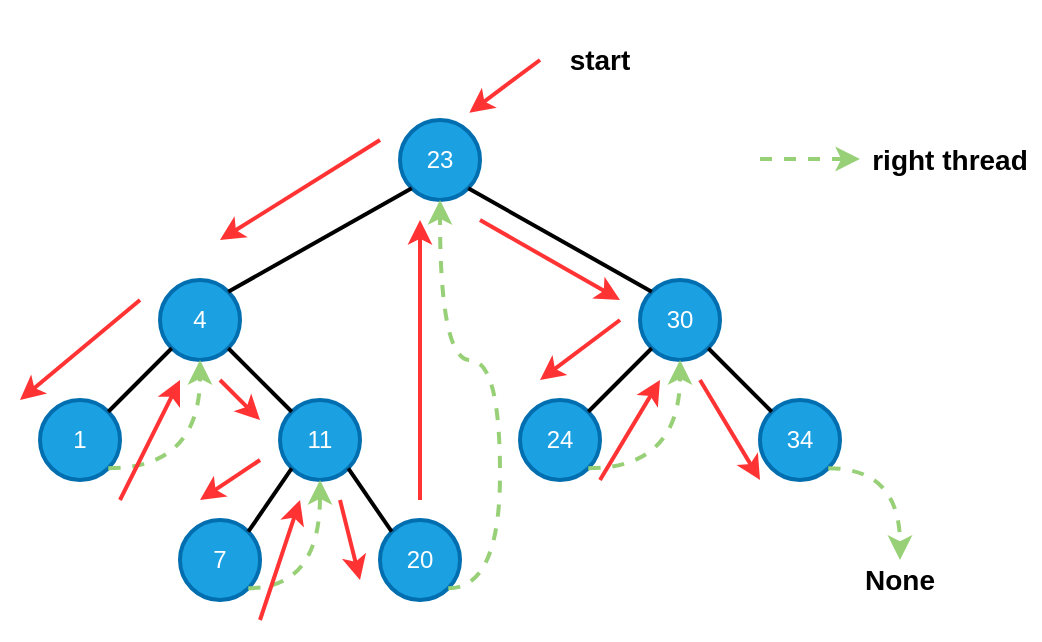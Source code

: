 <mxfile version="13.1.3" pages="2">
    <diagram id="6hGFLwfOUW9BJ-s0fimq" name="preorder">
        <mxGraphModel dx="1770" dy="1010" grid="1" gridSize="10" guides="1" tooltips="1" connect="1" arrows="1" fold="1" page="1" pageScale="1" pageWidth="827" pageHeight="1169" math="0" shadow="0">
            <root>
                <mxCell id="0"/>
                <mxCell id="1" parent="0"/>
                <mxCell id="XMBDsQJKlttAyk0Cvsbs-47" value="" style="rounded=0;whiteSpace=wrap;html=1;fillColor=#FFFFFF;strokeColor=none;" vertex="1" parent="1">
                    <mxGeometry x="120" y="40" width="520" height="320" as="geometry"/>
                </mxCell>
                <mxCell id="2" value="23" style="ellipse;whiteSpace=wrap;html=1;aspect=fixed;strokeColor=#006EAF;strokeWidth=2;fillColor=#1ba1e2;fontColor=#ffffff;" vertex="1" parent="1">
                    <mxGeometry x="320" y="100" width="40" height="40" as="geometry"/>
                </mxCell>
                <mxCell id="3" value="4&lt;span style=&quot;color: rgba(0 , 0 , 0 , 0) ; font-family: monospace ; font-size: 0px&quot;&gt;%3CmxGraphModel%3E%3Croot%3E%3CmxCell%20id%3D%220%22%2F%3E%3CmxCell%20id%3D%221%22%20parent%3D%220%22%2F%3E%3CmxCell%20id%3D%222%22%20value%3D%2223%22%20style%3D%22ellipse%3BwhiteSpace%3Dwrap%3Bhtml%3D1%3Baspect%3Dfixed%3BstrokeColor%3D%23006EAF%3BstrokeWidth%3D2%3BfillColor%3D%231ba1e2%3BfontColor%3D%23ffffff%3B%22%20vertex%3D%221%22%20parent%3D%221%22%3E%3CmxGeometry%20x%3D%22320%22%20y%3D%22120%22%20width%3D%2240%22%20height%3D%2240%22%20as%3D%22geometry%22%2F%3E%3C%2FmxCell%3E%3C%2Froot%3E%3C%2FmxGraphModel%3E&lt;/span&gt;" style="ellipse;whiteSpace=wrap;html=1;aspect=fixed;strokeColor=#006EAF;strokeWidth=2;fillColor=#1ba1e2;fontColor=#ffffff;" vertex="1" parent="1">
                    <mxGeometry x="200" y="180" width="40" height="40" as="geometry"/>
                </mxCell>
                <mxCell id="4" value="30" style="ellipse;whiteSpace=wrap;html=1;aspect=fixed;strokeColor=#006EAF;strokeWidth=2;fillColor=#1ba1e2;fontColor=#ffffff;" vertex="1" parent="1">
                    <mxGeometry x="440" y="180" width="40" height="40" as="geometry"/>
                </mxCell>
                <mxCell id="5" value="1" style="ellipse;whiteSpace=wrap;html=1;aspect=fixed;strokeColor=#006EAF;strokeWidth=2;fillColor=#1ba1e2;fontColor=#ffffff;" vertex="1" parent="1">
                    <mxGeometry x="140" y="240" width="40" height="40" as="geometry"/>
                </mxCell>
                <mxCell id="6" value="11" style="ellipse;whiteSpace=wrap;html=1;aspect=fixed;strokeColor=#006EAF;strokeWidth=2;fillColor=#1ba1e2;fontColor=#ffffff;" vertex="1" parent="1">
                    <mxGeometry x="260" y="240" width="40" height="40" as="geometry"/>
                </mxCell>
                <mxCell id="7" value="24" style="ellipse;whiteSpace=wrap;html=1;aspect=fixed;strokeColor=#006EAF;strokeWidth=2;fillColor=#1ba1e2;fontColor=#ffffff;" vertex="1" parent="1">
                    <mxGeometry x="380" y="240" width="40" height="40" as="geometry"/>
                </mxCell>
                <mxCell id="8" value="34" style="ellipse;whiteSpace=wrap;html=1;aspect=fixed;strokeColor=#006EAF;strokeWidth=2;fillColor=#1ba1e2;fontColor=#ffffff;" vertex="1" parent="1">
                    <mxGeometry x="500" y="240" width="40" height="40" as="geometry"/>
                </mxCell>
                <mxCell id="9" value="7" style="ellipse;whiteSpace=wrap;html=1;aspect=fixed;strokeColor=#006EAF;strokeWidth=2;fillColor=#1ba1e2;fontColor=#ffffff;" vertex="1" parent="1">
                    <mxGeometry x="210" y="300" width="40" height="40" as="geometry"/>
                </mxCell>
                <mxCell id="10" value="20" style="ellipse;whiteSpace=wrap;html=1;aspect=fixed;strokeColor=#006EAF;strokeWidth=2;fillColor=#1ba1e2;fontColor=#ffffff;" vertex="1" parent="1">
                    <mxGeometry x="310" y="300" width="40" height="40" as="geometry"/>
                </mxCell>
                <mxCell id="11" value="" style="endArrow=none;html=1;strokeColor=#000000;strokeWidth=2;entryX=0;entryY=1;entryDx=0;entryDy=0;exitX=1;exitY=0;exitDx=0;exitDy=0;" edge="1" parent="1" source="3" target="2">
                    <mxGeometry width="50" height="50" relative="1" as="geometry">
                        <mxPoint x="400" y="510" as="sourcePoint"/>
                        <mxPoint x="450" y="460" as="targetPoint"/>
                    </mxGeometry>
                </mxCell>
                <mxCell id="12" value="" style="endArrow=none;html=1;strokeColor=#000000;strokeWidth=2;entryX=1;entryY=1;entryDx=0;entryDy=0;exitX=0;exitY=0;exitDx=0;exitDy=0;" edge="1" parent="1" source="4" target="2">
                    <mxGeometry width="50" height="50" relative="1" as="geometry">
                        <mxPoint x="244.142" y="195.858" as="sourcePoint"/>
                        <mxPoint x="335.858" y="144.142" as="targetPoint"/>
                    </mxGeometry>
                </mxCell>
                <mxCell id="13" value="" style="endArrow=none;html=1;strokeColor=#000000;strokeWidth=2;exitX=0;exitY=1;exitDx=0;exitDy=0;entryX=1;entryY=0;entryDx=0;entryDy=0;" edge="1" parent="1" source="3" target="5">
                    <mxGeometry width="50" height="50" relative="1" as="geometry">
                        <mxPoint x="254.142" y="205.858" as="sourcePoint"/>
                        <mxPoint x="130" y="220" as="targetPoint"/>
                    </mxGeometry>
                </mxCell>
                <mxCell id="14" value="" style="endArrow=none;html=1;strokeColor=#000000;strokeWidth=2;entryX=1;entryY=1;entryDx=0;entryDy=0;exitX=0;exitY=0;exitDx=0;exitDy=0;" edge="1" parent="1" source="6" target="3">
                    <mxGeometry width="50" height="50" relative="1" as="geometry">
                        <mxPoint x="264.142" y="215.858" as="sourcePoint"/>
                        <mxPoint x="355.858" y="164.142" as="targetPoint"/>
                    </mxGeometry>
                </mxCell>
                <mxCell id="15" value="" style="endArrow=none;html=1;strokeColor=#000000;strokeWidth=2;entryX=0;entryY=1;entryDx=0;entryDy=0;exitX=1;exitY=0;exitDx=0;exitDy=0;" edge="1" parent="1" source="7" target="4">
                    <mxGeometry width="50" height="50" relative="1" as="geometry">
                        <mxPoint x="274.142" y="225.858" as="sourcePoint"/>
                        <mxPoint x="365.858" y="174.142" as="targetPoint"/>
                    </mxGeometry>
                </mxCell>
                <mxCell id="16" value="" style="endArrow=none;html=1;strokeColor=#000000;strokeWidth=2;entryX=1;entryY=1;entryDx=0;entryDy=0;exitX=0;exitY=0;exitDx=0;exitDy=0;" edge="1" parent="1" source="8" target="4">
                    <mxGeometry width="50" height="50" relative="1" as="geometry">
                        <mxPoint x="284.142" y="235.858" as="sourcePoint"/>
                        <mxPoint x="375.858" y="184.142" as="targetPoint"/>
                    </mxGeometry>
                </mxCell>
                <mxCell id="17" value="" style="endArrow=none;html=1;strokeColor=#000000;strokeWidth=2;entryX=1;entryY=1;entryDx=0;entryDy=0;exitX=0;exitY=0;exitDx=0;exitDy=0;" edge="1" parent="1" source="10" target="6">
                    <mxGeometry width="50" height="50" relative="1" as="geometry">
                        <mxPoint x="294.142" y="245.858" as="sourcePoint"/>
                        <mxPoint x="385.858" y="194.142" as="targetPoint"/>
                    </mxGeometry>
                </mxCell>
                <mxCell id="18" value="" style="endArrow=none;html=1;strokeColor=#000000;strokeWidth=2;entryX=1;entryY=0;entryDx=0;entryDy=0;exitX=0;exitY=1;exitDx=0;exitDy=0;" edge="1" parent="1" source="6" target="9">
                    <mxGeometry width="50" height="50" relative="1" as="geometry">
                        <mxPoint x="304.142" y="255.858" as="sourcePoint"/>
                        <mxPoint x="395.858" y="204.142" as="targetPoint"/>
                    </mxGeometry>
                </mxCell>
                <mxCell id="19" value="" style="endArrow=classic;html=1;curved=1;strokeColor=#97D077;strokeWidth=2;dashed=1;exitX=1;exitY=1;exitDx=0;exitDy=0;entryX=0.5;entryY=1;entryDx=0;entryDy=0;edgeStyle=orthogonalEdgeStyle;" edge="1" parent="1" source="5" target="3">
                    <mxGeometry width="50" height="50" relative="1" as="geometry">
                        <mxPoint x="390" y="530" as="sourcePoint"/>
                        <mxPoint x="440" y="480" as="targetPoint"/>
                    </mxGeometry>
                </mxCell>
                <mxCell id="20" value="" style="endArrow=classic;html=1;curved=1;strokeColor=#97D077;strokeWidth=2;dashed=1;exitX=1;exitY=1;exitDx=0;exitDy=0;entryX=0.5;entryY=1;entryDx=0;entryDy=0;edgeStyle=orthogonalEdgeStyle;" edge="1" parent="1" source="9" target="6">
                    <mxGeometry width="50" height="50" relative="1" as="geometry">
                        <mxPoint x="184.142" y="284.142" as="sourcePoint"/>
                        <mxPoint x="230" y="230" as="targetPoint"/>
                    </mxGeometry>
                </mxCell>
                <mxCell id="21" value="" style="endArrow=classic;html=1;curved=1;strokeColor=#97D077;strokeWidth=2;dashed=1;exitX=1;exitY=1;exitDx=0;exitDy=0;entryX=0.5;entryY=1;entryDx=0;entryDy=0;edgeStyle=orthogonalEdgeStyle;" edge="1" parent="1" source="10" target="2">
                    <mxGeometry width="50" height="50" relative="1" as="geometry">
                        <mxPoint x="194.142" y="294.142" as="sourcePoint"/>
                        <mxPoint x="240" y="240" as="targetPoint"/>
                        <Array as="points">
                            <mxPoint x="370" y="334"/>
                            <mxPoint x="370" y="220"/>
                            <mxPoint x="340" y="220"/>
                        </Array>
                    </mxGeometry>
                </mxCell>
                <mxCell id="22" value="" style="endArrow=classic;html=1;curved=1;strokeColor=#97D077;strokeWidth=2;dashed=1;exitX=1;exitY=1;exitDx=0;exitDy=0;edgeStyle=orthogonalEdgeStyle;" edge="1" parent="1" source="7" target="4">
                    <mxGeometry width="50" height="50" relative="1" as="geometry">
                        <mxPoint x="204.142" y="304.142" as="sourcePoint"/>
                        <mxPoint x="250" y="250" as="targetPoint"/>
                    </mxGeometry>
                </mxCell>
                <mxCell id="23" value="" style="endArrow=classic;html=1;curved=1;strokeColor=#97D077;strokeWidth=2;dashed=1;exitX=1;exitY=1;exitDx=0;exitDy=0;edgeStyle=orthogonalEdgeStyle;entryX=0.5;entryY=0;entryDx=0;entryDy=0;" edge="1" parent="1" source="8" target="24">
                    <mxGeometry width="50" height="50" relative="1" as="geometry">
                        <mxPoint x="214.142" y="314.142" as="sourcePoint"/>
                        <mxPoint x="600" y="220" as="targetPoint"/>
                    </mxGeometry>
                </mxCell>
                <mxCell id="24" value="&lt;font color=&quot;#000000&quot; style=&quot;font-size: 14px&quot;&gt;&lt;b&gt;None&lt;/b&gt;&lt;/font&gt;" style="text;html=1;strokeColor=none;fillColor=none;align=center;verticalAlign=middle;whiteSpace=wrap;rounded=0;" vertex="1" parent="1">
                    <mxGeometry x="550" y="320" width="40" height="20" as="geometry"/>
                </mxCell>
                <mxCell id="25" value="" style="endArrow=classic;html=1;dashed=1;strokeColor=#97D077;strokeWidth=2;" edge="1" parent="1">
                    <mxGeometry width="50" height="50" relative="1" as="geometry">
                        <mxPoint x="500" y="119.5" as="sourcePoint"/>
                        <mxPoint x="550" y="119.5" as="targetPoint"/>
                    </mxGeometry>
                </mxCell>
                <mxCell id="26" value="&lt;font color=&quot;#000000&quot; style=&quot;font-size: 14px&quot;&gt;&lt;b&gt;right thread&lt;/b&gt;&lt;/font&gt;" style="text;html=1;strokeColor=none;fillColor=none;align=center;verticalAlign=middle;whiteSpace=wrap;rounded=0;" vertex="1" parent="1">
                    <mxGeometry x="550" y="110" width="90" height="20" as="geometry"/>
                </mxCell>
                <mxCell id="32" value="" style="endArrow=classic;html=1;strokeColor=#FF3333;strokeWidth=2;" edge="1" parent="1">
                    <mxGeometry width="50" height="50" relative="1" as="geometry">
                        <mxPoint x="310" y="110" as="sourcePoint"/>
                        <mxPoint x="230" y="160" as="targetPoint"/>
                    </mxGeometry>
                </mxCell>
                <mxCell id="33" value="" style="endArrow=classic;html=1;strokeColor=#FF3333;strokeWidth=2;" edge="1" parent="1">
                    <mxGeometry width="50" height="50" relative="1" as="geometry">
                        <mxPoint x="190" y="190" as="sourcePoint"/>
                        <mxPoint x="130" y="240" as="targetPoint"/>
                    </mxGeometry>
                </mxCell>
                <mxCell id="34" value="" style="endArrow=classic;html=1;strokeColor=#FF3333;strokeWidth=2;" edge="1" parent="1">
                    <mxGeometry width="50" height="50" relative="1" as="geometry">
                        <mxPoint x="180" y="290" as="sourcePoint"/>
                        <mxPoint x="210" y="230" as="targetPoint"/>
                    </mxGeometry>
                </mxCell>
                <mxCell id="35" value="" style="endArrow=classic;html=1;strokeColor=#FF3333;strokeWidth=2;" edge="1" parent="1">
                    <mxGeometry width="50" height="50" relative="1" as="geometry">
                        <mxPoint x="230" y="230" as="sourcePoint"/>
                        <mxPoint x="250" y="250" as="targetPoint"/>
                    </mxGeometry>
                </mxCell>
                <mxCell id="36" value="" style="endArrow=classic;html=1;strokeColor=#FF3333;strokeWidth=2;" edge="1" parent="1">
                    <mxGeometry width="50" height="50" relative="1" as="geometry">
                        <mxPoint x="250" y="270" as="sourcePoint"/>
                        <mxPoint x="220" y="290" as="targetPoint"/>
                    </mxGeometry>
                </mxCell>
                <mxCell id="37" value="" style="endArrow=classic;html=1;strokeColor=#FF3333;strokeWidth=2;" edge="1" parent="1">
                    <mxGeometry width="50" height="50" relative="1" as="geometry">
                        <mxPoint x="250" y="350" as="sourcePoint"/>
                        <mxPoint x="270" y="290" as="targetPoint"/>
                    </mxGeometry>
                </mxCell>
                <mxCell id="38" value="" style="endArrow=classic;html=1;strokeColor=#FF3333;strokeWidth=2;" edge="1" parent="1">
                    <mxGeometry width="50" height="50" relative="1" as="geometry">
                        <mxPoint x="290" y="290" as="sourcePoint"/>
                        <mxPoint x="300" y="330" as="targetPoint"/>
                    </mxGeometry>
                </mxCell>
                <mxCell id="39" value="" style="endArrow=classic;html=1;strokeColor=#FF3333;strokeWidth=2;" edge="1" parent="1">
                    <mxGeometry width="50" height="50" relative="1" as="geometry">
                        <mxPoint x="330" y="290" as="sourcePoint"/>
                        <mxPoint x="330" y="150" as="targetPoint"/>
                    </mxGeometry>
                </mxCell>
                <mxCell id="40" value="" style="endArrow=classic;html=1;strokeColor=#FF3333;strokeWidth=2;" edge="1" parent="1">
                    <mxGeometry width="50" height="50" relative="1" as="geometry">
                        <mxPoint x="360" y="150" as="sourcePoint"/>
                        <mxPoint x="430" y="190" as="targetPoint"/>
                    </mxGeometry>
                </mxCell>
                <mxCell id="41" value="" style="endArrow=classic;html=1;strokeColor=#FF3333;strokeWidth=2;" edge="1" parent="1">
                    <mxGeometry width="50" height="50" relative="1" as="geometry">
                        <mxPoint x="430" y="200" as="sourcePoint"/>
                        <mxPoint x="390" y="230" as="targetPoint"/>
                    </mxGeometry>
                </mxCell>
                <mxCell id="42" value="" style="endArrow=classic;html=1;strokeColor=#FF3333;strokeWidth=2;" edge="1" parent="1">
                    <mxGeometry width="50" height="50" relative="1" as="geometry">
                        <mxPoint x="420" y="280" as="sourcePoint"/>
                        <mxPoint x="450" y="230" as="targetPoint"/>
                    </mxGeometry>
                </mxCell>
                <mxCell id="43" value="" style="endArrow=classic;html=1;strokeColor=#FF3333;strokeWidth=2;entryX=0;entryY=1;entryDx=0;entryDy=0;entryPerimeter=0;" edge="1" parent="1" target="8">
                    <mxGeometry width="50" height="50" relative="1" as="geometry">
                        <mxPoint x="470" y="230" as="sourcePoint"/>
                        <mxPoint x="460" y="240" as="targetPoint"/>
                    </mxGeometry>
                </mxCell>
                <mxCell id="44" value="" style="endArrow=classic;html=1;strokeColor=#FF3333;strokeWidth=2;entryX=0.867;entryY=-0.092;entryDx=0;entryDy=0;entryPerimeter=0;" edge="1" parent="1" target="2">
                    <mxGeometry width="50" height="50" relative="1" as="geometry">
                        <mxPoint x="390" y="70" as="sourcePoint"/>
                        <mxPoint x="470" y="250" as="targetPoint"/>
                    </mxGeometry>
                </mxCell>
                <mxCell id="XMBDsQJKlttAyk0Cvsbs-46" value="&lt;font color=&quot;#000000&quot; style=&quot;font-size: 14px&quot;&gt;&lt;b&gt;start&lt;/b&gt;&lt;/font&gt;" style="text;html=1;strokeColor=none;fillColor=none;align=center;verticalAlign=middle;whiteSpace=wrap;rounded=0;" vertex="1" parent="1">
                    <mxGeometry x="400" y="60" width="40" height="20" as="geometry"/>
                </mxCell>
            </root>
        </mxGraphModel>
    </diagram>
    <diagram name="inorder" id="Z2FaZ4Iui_Gl63-B0gJs">
        <mxGraphModel dx="1770" dy="1010" grid="1" gridSize="10" guides="1" tooltips="1" connect="1" arrows="1" fold="1" page="1" pageScale="1" pageWidth="827" pageHeight="1169" math="0" shadow="0">
            <root>
                <mxCell id="vCxQM69sM6QQRekRNLpk-0"/>
                <mxCell id="vCxQM69sM6QQRekRNLpk-1" parent="vCxQM69sM6QQRekRNLpk-0"/>
                <mxCell id="vCxQM69sM6QQRekRNLpk-40" value="" style="rounded=0;whiteSpace=wrap;html=1;fillColor=#FFFFFF;strokeColor=none;" vertex="1" parent="vCxQM69sM6QQRekRNLpk-1">
                    <mxGeometry x="70" y="80" width="570" height="280" as="geometry"/>
                </mxCell>
                <mxCell id="vCxQM69sM6QQRekRNLpk-2" value="23" style="ellipse;whiteSpace=wrap;html=1;aspect=fixed;strokeColor=#006EAF;strokeWidth=2;fillColor=#1ba1e2;fontColor=#ffffff;" vertex="1" parent="vCxQM69sM6QQRekRNLpk-1">
                    <mxGeometry x="320" y="100" width="40" height="40" as="geometry"/>
                </mxCell>
                <mxCell id="vCxQM69sM6QQRekRNLpk-3" value="4&lt;span style=&quot;color: rgba(0 , 0 , 0 , 0) ; font-family: monospace ; font-size: 0px&quot;&gt;%3CmxGraphModel%3E%3Croot%3E%3CmxCell%20id%3D%220%22%2F%3E%3CmxCell%20id%3D%221%22%20parent%3D%220%22%2F%3E%3CmxCell%20id%3D%222%22%20value%3D%2223%22%20style%3D%22ellipse%3BwhiteSpace%3Dwrap%3Bhtml%3D1%3Baspect%3Dfixed%3BstrokeColor%3D%23006EAF%3BstrokeWidth%3D2%3BfillColor%3D%231ba1e2%3BfontColor%3D%23ffffff%3B%22%20vertex%3D%221%22%20parent%3D%221%22%3E%3CmxGeometry%20x%3D%22320%22%20y%3D%22120%22%20width%3D%2240%22%20height%3D%2240%22%20as%3D%22geometry%22%2F%3E%3C%2FmxCell%3E%3C%2Froot%3E%3C%2FmxGraphModel%3E&lt;/span&gt;" style="ellipse;whiteSpace=wrap;html=1;aspect=fixed;strokeColor=#006EAF;strokeWidth=2;fillColor=#1ba1e2;fontColor=#ffffff;" vertex="1" parent="vCxQM69sM6QQRekRNLpk-1">
                    <mxGeometry x="200" y="180" width="40" height="40" as="geometry"/>
                </mxCell>
                <mxCell id="vCxQM69sM6QQRekRNLpk-4" value="30" style="ellipse;whiteSpace=wrap;html=1;aspect=fixed;strokeColor=#006EAF;strokeWidth=2;fillColor=#1ba1e2;fontColor=#ffffff;" vertex="1" parent="vCxQM69sM6QQRekRNLpk-1">
                    <mxGeometry x="440" y="180" width="40" height="40" as="geometry"/>
                </mxCell>
                <mxCell id="vCxQM69sM6QQRekRNLpk-5" value="1" style="ellipse;whiteSpace=wrap;html=1;aspect=fixed;strokeColor=#006EAF;strokeWidth=2;fillColor=#1ba1e2;fontColor=#ffffff;" vertex="1" parent="vCxQM69sM6QQRekRNLpk-1">
                    <mxGeometry x="140" y="240" width="40" height="40" as="geometry"/>
                </mxCell>
                <mxCell id="vCxQM69sM6QQRekRNLpk-6" value="11" style="ellipse;whiteSpace=wrap;html=1;aspect=fixed;strokeColor=#006EAF;strokeWidth=2;fillColor=#1ba1e2;fontColor=#ffffff;" vertex="1" parent="vCxQM69sM6QQRekRNLpk-1">
                    <mxGeometry x="260" y="240" width="40" height="40" as="geometry"/>
                </mxCell>
                <mxCell id="vCxQM69sM6QQRekRNLpk-7" value="24" style="ellipse;whiteSpace=wrap;html=1;aspect=fixed;strokeColor=#006EAF;strokeWidth=2;fillColor=#1ba1e2;fontColor=#ffffff;" vertex="1" parent="vCxQM69sM6QQRekRNLpk-1">
                    <mxGeometry x="380" y="240" width="40" height="40" as="geometry"/>
                </mxCell>
                <mxCell id="vCxQM69sM6QQRekRNLpk-8" value="34" style="ellipse;whiteSpace=wrap;html=1;aspect=fixed;strokeColor=#006EAF;strokeWidth=2;fillColor=#1ba1e2;fontColor=#ffffff;" vertex="1" parent="vCxQM69sM6QQRekRNLpk-1">
                    <mxGeometry x="500" y="240" width="40" height="40" as="geometry"/>
                </mxCell>
                <mxCell id="vCxQM69sM6QQRekRNLpk-9" value="7" style="ellipse;whiteSpace=wrap;html=1;aspect=fixed;strokeColor=#006EAF;strokeWidth=2;fillColor=#1ba1e2;fontColor=#ffffff;" vertex="1" parent="vCxQM69sM6QQRekRNLpk-1">
                    <mxGeometry x="210" y="300" width="40" height="40" as="geometry"/>
                </mxCell>
                <mxCell id="vCxQM69sM6QQRekRNLpk-10" value="20" style="ellipse;whiteSpace=wrap;html=1;aspect=fixed;strokeColor=#006EAF;strokeWidth=2;fillColor=#1ba1e2;fontColor=#ffffff;" vertex="1" parent="vCxQM69sM6QQRekRNLpk-1">
                    <mxGeometry x="310" y="300" width="40" height="40" as="geometry"/>
                </mxCell>
                <mxCell id="vCxQM69sM6QQRekRNLpk-11" value="" style="endArrow=none;html=1;strokeColor=#000000;strokeWidth=2;entryX=0;entryY=1;entryDx=0;entryDy=0;exitX=1;exitY=0;exitDx=0;exitDy=0;" edge="1" parent="vCxQM69sM6QQRekRNLpk-1" source="vCxQM69sM6QQRekRNLpk-3" target="vCxQM69sM6QQRekRNLpk-2">
                    <mxGeometry width="50" height="50" relative="1" as="geometry">
                        <mxPoint x="400" y="510" as="sourcePoint"/>
                        <mxPoint x="450" y="460" as="targetPoint"/>
                    </mxGeometry>
                </mxCell>
                <mxCell id="vCxQM69sM6QQRekRNLpk-12" value="" style="endArrow=none;html=1;strokeColor=#000000;strokeWidth=2;entryX=1;entryY=1;entryDx=0;entryDy=0;exitX=0;exitY=0;exitDx=0;exitDy=0;" edge="1" parent="vCxQM69sM6QQRekRNLpk-1" source="vCxQM69sM6QQRekRNLpk-4" target="vCxQM69sM6QQRekRNLpk-2">
                    <mxGeometry width="50" height="50" relative="1" as="geometry">
                        <mxPoint x="244.142" y="195.858" as="sourcePoint"/>
                        <mxPoint x="335.858" y="144.142" as="targetPoint"/>
                    </mxGeometry>
                </mxCell>
                <mxCell id="vCxQM69sM6QQRekRNLpk-13" value="" style="endArrow=none;html=1;strokeColor=#000000;strokeWidth=2;exitX=0;exitY=1;exitDx=0;exitDy=0;entryX=1;entryY=0;entryDx=0;entryDy=0;" edge="1" parent="vCxQM69sM6QQRekRNLpk-1" source="vCxQM69sM6QQRekRNLpk-3" target="vCxQM69sM6QQRekRNLpk-5">
                    <mxGeometry width="50" height="50" relative="1" as="geometry">
                        <mxPoint x="254.142" y="205.858" as="sourcePoint"/>
                        <mxPoint x="130" y="220" as="targetPoint"/>
                    </mxGeometry>
                </mxCell>
                <mxCell id="vCxQM69sM6QQRekRNLpk-14" value="" style="endArrow=none;html=1;strokeColor=#000000;strokeWidth=2;entryX=1;entryY=1;entryDx=0;entryDy=0;exitX=0;exitY=0;exitDx=0;exitDy=0;" edge="1" parent="vCxQM69sM6QQRekRNLpk-1" source="vCxQM69sM6QQRekRNLpk-6" target="vCxQM69sM6QQRekRNLpk-3">
                    <mxGeometry width="50" height="50" relative="1" as="geometry">
                        <mxPoint x="264.142" y="215.858" as="sourcePoint"/>
                        <mxPoint x="355.858" y="164.142" as="targetPoint"/>
                    </mxGeometry>
                </mxCell>
                <mxCell id="vCxQM69sM6QQRekRNLpk-15" value="" style="endArrow=none;html=1;strokeColor=#000000;strokeWidth=2;entryX=0;entryY=1;entryDx=0;entryDy=0;exitX=1;exitY=0;exitDx=0;exitDy=0;" edge="1" parent="vCxQM69sM6QQRekRNLpk-1" source="vCxQM69sM6QQRekRNLpk-7" target="vCxQM69sM6QQRekRNLpk-4">
                    <mxGeometry width="50" height="50" relative="1" as="geometry">
                        <mxPoint x="274.142" y="225.858" as="sourcePoint"/>
                        <mxPoint x="365.858" y="174.142" as="targetPoint"/>
                    </mxGeometry>
                </mxCell>
                <mxCell id="vCxQM69sM6QQRekRNLpk-16" value="" style="endArrow=none;html=1;strokeColor=#000000;strokeWidth=2;entryX=1;entryY=1;entryDx=0;entryDy=0;exitX=0;exitY=0;exitDx=0;exitDy=0;" edge="1" parent="vCxQM69sM6QQRekRNLpk-1" source="vCxQM69sM6QQRekRNLpk-8" target="vCxQM69sM6QQRekRNLpk-4">
                    <mxGeometry width="50" height="50" relative="1" as="geometry">
                        <mxPoint x="284.142" y="235.858" as="sourcePoint"/>
                        <mxPoint x="375.858" y="184.142" as="targetPoint"/>
                    </mxGeometry>
                </mxCell>
                <mxCell id="vCxQM69sM6QQRekRNLpk-17" value="" style="endArrow=none;html=1;strokeColor=#000000;strokeWidth=2;entryX=1;entryY=1;entryDx=0;entryDy=0;exitX=0;exitY=0;exitDx=0;exitDy=0;" edge="1" parent="vCxQM69sM6QQRekRNLpk-1" source="vCxQM69sM6QQRekRNLpk-10" target="vCxQM69sM6QQRekRNLpk-6">
                    <mxGeometry width="50" height="50" relative="1" as="geometry">
                        <mxPoint x="294.142" y="245.858" as="sourcePoint"/>
                        <mxPoint x="385.858" y="194.142" as="targetPoint"/>
                    </mxGeometry>
                </mxCell>
                <mxCell id="vCxQM69sM6QQRekRNLpk-18" value="" style="endArrow=none;html=1;strokeColor=#000000;strokeWidth=2;entryX=1;entryY=0;entryDx=0;entryDy=0;exitX=0;exitY=1;exitDx=0;exitDy=0;" edge="1" parent="vCxQM69sM6QQRekRNLpk-1" source="vCxQM69sM6QQRekRNLpk-6" target="vCxQM69sM6QQRekRNLpk-9">
                    <mxGeometry width="50" height="50" relative="1" as="geometry">
                        <mxPoint x="304.142" y="255.858" as="sourcePoint"/>
                        <mxPoint x="395.858" y="204.142" as="targetPoint"/>
                    </mxGeometry>
                </mxCell>
                <mxCell id="vCxQM69sM6QQRekRNLpk-19" value="" style="endArrow=classic;html=1;curved=1;strokeColor=#97D077;strokeWidth=2;dashed=1;exitX=1;exitY=1;exitDx=0;exitDy=0;entryX=0.5;entryY=1;entryDx=0;entryDy=0;edgeStyle=orthogonalEdgeStyle;" edge="1" parent="vCxQM69sM6QQRekRNLpk-1" source="vCxQM69sM6QQRekRNLpk-5" target="vCxQM69sM6QQRekRNLpk-3">
                    <mxGeometry width="50" height="50" relative="1" as="geometry">
                        <mxPoint x="390" y="530" as="sourcePoint"/>
                        <mxPoint x="440" y="480" as="targetPoint"/>
                    </mxGeometry>
                </mxCell>
                <mxCell id="vCxQM69sM6QQRekRNLpk-20" value="" style="endArrow=classic;html=1;curved=1;strokeColor=#97D077;strokeWidth=2;dashed=1;exitX=1;exitY=1;exitDx=0;exitDy=0;entryX=0.5;entryY=1;entryDx=0;entryDy=0;edgeStyle=orthogonalEdgeStyle;" edge="1" parent="vCxQM69sM6QQRekRNLpk-1" source="vCxQM69sM6QQRekRNLpk-9" target="vCxQM69sM6QQRekRNLpk-6">
                    <mxGeometry width="50" height="50" relative="1" as="geometry">
                        <mxPoint x="184.142" y="284.142" as="sourcePoint"/>
                        <mxPoint x="230" y="230" as="targetPoint"/>
                    </mxGeometry>
                </mxCell>
                <mxCell id="vCxQM69sM6QQRekRNLpk-21" value="" style="endArrow=classic;html=1;curved=1;strokeColor=#97D077;strokeWidth=2;dashed=1;exitX=1;exitY=1;exitDx=0;exitDy=0;entryX=0.5;entryY=1;entryDx=0;entryDy=0;edgeStyle=orthogonalEdgeStyle;" edge="1" parent="vCxQM69sM6QQRekRNLpk-1" source="vCxQM69sM6QQRekRNLpk-10" target="vCxQM69sM6QQRekRNLpk-2">
                    <mxGeometry width="50" height="50" relative="1" as="geometry">
                        <mxPoint x="194.142" y="294.142" as="sourcePoint"/>
                        <mxPoint x="240" y="240" as="targetPoint"/>
                        <Array as="points">
                            <mxPoint x="370" y="334"/>
                            <mxPoint x="370" y="220"/>
                            <mxPoint x="340" y="220"/>
                        </Array>
                    </mxGeometry>
                </mxCell>
                <mxCell id="vCxQM69sM6QQRekRNLpk-22" value="" style="endArrow=classic;html=1;curved=1;strokeColor=#97D077;strokeWidth=2;dashed=1;exitX=1;exitY=1;exitDx=0;exitDy=0;edgeStyle=orthogonalEdgeStyle;" edge="1" parent="vCxQM69sM6QQRekRNLpk-1" source="vCxQM69sM6QQRekRNLpk-7" target="vCxQM69sM6QQRekRNLpk-4">
                    <mxGeometry width="50" height="50" relative="1" as="geometry">
                        <mxPoint x="204.142" y="304.142" as="sourcePoint"/>
                        <mxPoint x="250" y="250" as="targetPoint"/>
                    </mxGeometry>
                </mxCell>
                <mxCell id="vCxQM69sM6QQRekRNLpk-23" value="" style="endArrow=classic;html=1;curved=1;strokeColor=#97D077;strokeWidth=2;dashed=1;exitX=1;exitY=1;exitDx=0;exitDy=0;edgeStyle=orthogonalEdgeStyle;entryX=0.5;entryY=0;entryDx=0;entryDy=0;" edge="1" parent="vCxQM69sM6QQRekRNLpk-1" source="vCxQM69sM6QQRekRNLpk-8" target="vCxQM69sM6QQRekRNLpk-24">
                    <mxGeometry width="50" height="50" relative="1" as="geometry">
                        <mxPoint x="214.142" y="314.142" as="sourcePoint"/>
                        <mxPoint x="600" y="220" as="targetPoint"/>
                    </mxGeometry>
                </mxCell>
                <mxCell id="vCxQM69sM6QQRekRNLpk-24" value="&lt;font color=&quot;#000000&quot; style=&quot;font-size: 14px&quot;&gt;&lt;b&gt;None&lt;/b&gt;&lt;/font&gt;" style="text;html=1;strokeColor=none;fillColor=none;align=center;verticalAlign=middle;whiteSpace=wrap;rounded=0;" vertex="1" parent="vCxQM69sM6QQRekRNLpk-1">
                    <mxGeometry x="550" y="320" width="40" height="20" as="geometry"/>
                </mxCell>
                <mxCell id="vCxQM69sM6QQRekRNLpk-25" value="" style="endArrow=classic;html=1;dashed=1;strokeColor=#97D077;strokeWidth=2;" edge="1" parent="vCxQM69sM6QQRekRNLpk-1">
                    <mxGeometry width="50" height="50" relative="1" as="geometry">
                        <mxPoint x="500" y="119.5" as="sourcePoint"/>
                        <mxPoint x="550" y="119.5" as="targetPoint"/>
                    </mxGeometry>
                </mxCell>
                <mxCell id="vCxQM69sM6QQRekRNLpk-26" value="&lt;font color=&quot;#000000&quot; style=&quot;font-size: 14px&quot;&gt;&lt;b&gt;right thread&lt;/b&gt;&lt;/font&gt;" style="text;html=1;strokeColor=none;fillColor=none;align=center;verticalAlign=middle;whiteSpace=wrap;rounded=0;" vertex="1" parent="vCxQM69sM6QQRekRNLpk-1">
                    <mxGeometry x="550" y="110" width="90" height="20" as="geometry"/>
                </mxCell>
                <mxCell id="vCxQM69sM6QQRekRNLpk-28" value="" style="endArrow=classic;html=1;strokeColor=#FF3333;strokeWidth=2;" edge="1" parent="vCxQM69sM6QQRekRNLpk-1">
                    <mxGeometry width="50" height="50" relative="1" as="geometry">
                        <mxPoint x="100" y="200" as="sourcePoint"/>
                        <mxPoint x="130" y="240" as="targetPoint"/>
                    </mxGeometry>
                </mxCell>
                <mxCell id="vCxQM69sM6QQRekRNLpk-29" value="" style="endArrow=classic;html=1;strokeColor=#FF3333;strokeWidth=2;" edge="1" parent="vCxQM69sM6QQRekRNLpk-1">
                    <mxGeometry width="50" height="50" relative="1" as="geometry">
                        <mxPoint x="180" y="290" as="sourcePoint"/>
                        <mxPoint x="210" y="230" as="targetPoint"/>
                    </mxGeometry>
                </mxCell>
                <mxCell id="vCxQM69sM6QQRekRNLpk-30" value="" style="endArrow=classic;html=1;strokeColor=#FF3333;strokeWidth=2;" edge="1" parent="vCxQM69sM6QQRekRNLpk-1">
                    <mxGeometry width="50" height="50" relative="1" as="geometry">
                        <mxPoint x="230" y="230" as="sourcePoint"/>
                        <mxPoint x="230" y="290" as="targetPoint"/>
                    </mxGeometry>
                </mxCell>
                <mxCell id="vCxQM69sM6QQRekRNLpk-32" value="" style="endArrow=classic;html=1;strokeColor=#FF3333;strokeWidth=2;" edge="1" parent="vCxQM69sM6QQRekRNLpk-1">
                    <mxGeometry width="50" height="50" relative="1" as="geometry">
                        <mxPoint x="250" y="350" as="sourcePoint"/>
                        <mxPoint x="270" y="290" as="targetPoint"/>
                    </mxGeometry>
                </mxCell>
                <mxCell id="vCxQM69sM6QQRekRNLpk-33" value="" style="endArrow=classic;html=1;strokeColor=#FF3333;strokeWidth=2;" edge="1" parent="vCxQM69sM6QQRekRNLpk-1">
                    <mxGeometry width="50" height="50" relative="1" as="geometry">
                        <mxPoint x="290" y="290" as="sourcePoint"/>
                        <mxPoint x="300" y="330" as="targetPoint"/>
                    </mxGeometry>
                </mxCell>
                <mxCell id="vCxQM69sM6QQRekRNLpk-34" value="" style="endArrow=classic;html=1;strokeColor=#FF3333;strokeWidth=2;" edge="1" parent="vCxQM69sM6QQRekRNLpk-1">
                    <mxGeometry width="50" height="50" relative="1" as="geometry">
                        <mxPoint x="330" y="290" as="sourcePoint"/>
                        <mxPoint x="330" y="150" as="targetPoint"/>
                    </mxGeometry>
                </mxCell>
                <mxCell id="vCxQM69sM6QQRekRNLpk-35" value="" style="endArrow=classic;html=1;strokeColor=#FF3333;strokeWidth=2;" edge="1" parent="vCxQM69sM6QQRekRNLpk-1">
                    <mxGeometry width="50" height="50" relative="1" as="geometry">
                        <mxPoint x="360" y="150" as="sourcePoint"/>
                        <mxPoint x="390" y="230" as="targetPoint"/>
                    </mxGeometry>
                </mxCell>
                <mxCell id="vCxQM69sM6QQRekRNLpk-37" value="" style="endArrow=classic;html=1;strokeColor=#FF3333;strokeWidth=2;" edge="1" parent="vCxQM69sM6QQRekRNLpk-1">
                    <mxGeometry width="50" height="50" relative="1" as="geometry">
                        <mxPoint x="420" y="280" as="sourcePoint"/>
                        <mxPoint x="450" y="230" as="targetPoint"/>
                    </mxGeometry>
                </mxCell>
                <mxCell id="vCxQM69sM6QQRekRNLpk-38" value="" style="endArrow=classic;html=1;strokeColor=#FF3333;strokeWidth=2;entryX=0;entryY=1;entryDx=0;entryDy=0;entryPerimeter=0;" edge="1" parent="vCxQM69sM6QQRekRNLpk-1" target="vCxQM69sM6QQRekRNLpk-8">
                    <mxGeometry width="50" height="50" relative="1" as="geometry">
                        <mxPoint x="470" y="230" as="sourcePoint"/>
                        <mxPoint x="460" y="240" as="targetPoint"/>
                    </mxGeometry>
                </mxCell>
                <mxCell id="vCxQM69sM6QQRekRNLpk-41" value="&lt;font color=&quot;#000000&quot; style=&quot;font-size: 14px&quot;&gt;&lt;b&gt;start&lt;/b&gt;&lt;/font&gt;" style="text;html=1;strokeColor=none;fillColor=none;align=center;verticalAlign=middle;whiteSpace=wrap;rounded=0;" vertex="1" parent="vCxQM69sM6QQRekRNLpk-1">
                    <mxGeometry x="80" y="170" width="40" height="20" as="geometry"/>
                </mxCell>
            </root>
        </mxGraphModel>
    </diagram>
</mxfile>